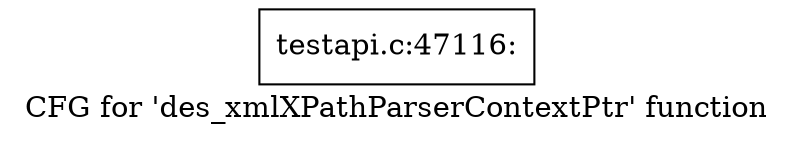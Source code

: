 digraph "CFG for 'des_xmlXPathParserContextPtr' function" {
	label="CFG for 'des_xmlXPathParserContextPtr' function";

	Node0x59405d0 [shape=record,label="{testapi.c:47116:}"];
}
